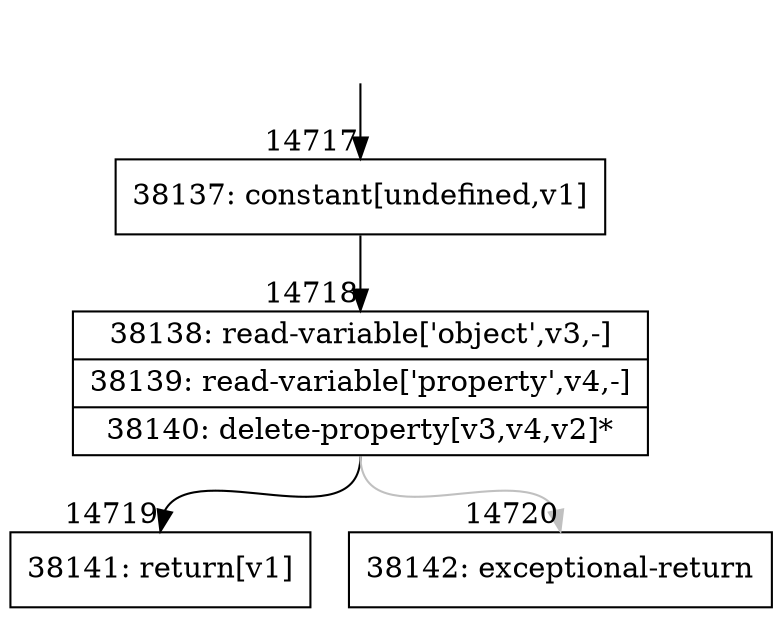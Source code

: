digraph {
rankdir="TD"
BB_entry1177[shape=none,label=""];
BB_entry1177 -> BB14717 [tailport=s, headport=n, headlabel="    14717"]
BB14717 [shape=record label="{38137: constant[undefined,v1]}" ] 
BB14717 -> BB14718 [tailport=s, headport=n, headlabel="      14718"]
BB14718 [shape=record label="{38138: read-variable['object',v3,-]|38139: read-variable['property',v4,-]|38140: delete-property[v3,v4,v2]*}" ] 
BB14718 -> BB14719 [tailport=s, headport=n, headlabel="      14719"]
BB14718 -> BB14720 [tailport=s, headport=n, color=gray, headlabel="      14720"]
BB14719 [shape=record label="{38141: return[v1]}" ] 
BB14720 [shape=record label="{38142: exceptional-return}" ] 
//#$~ 24686
}
